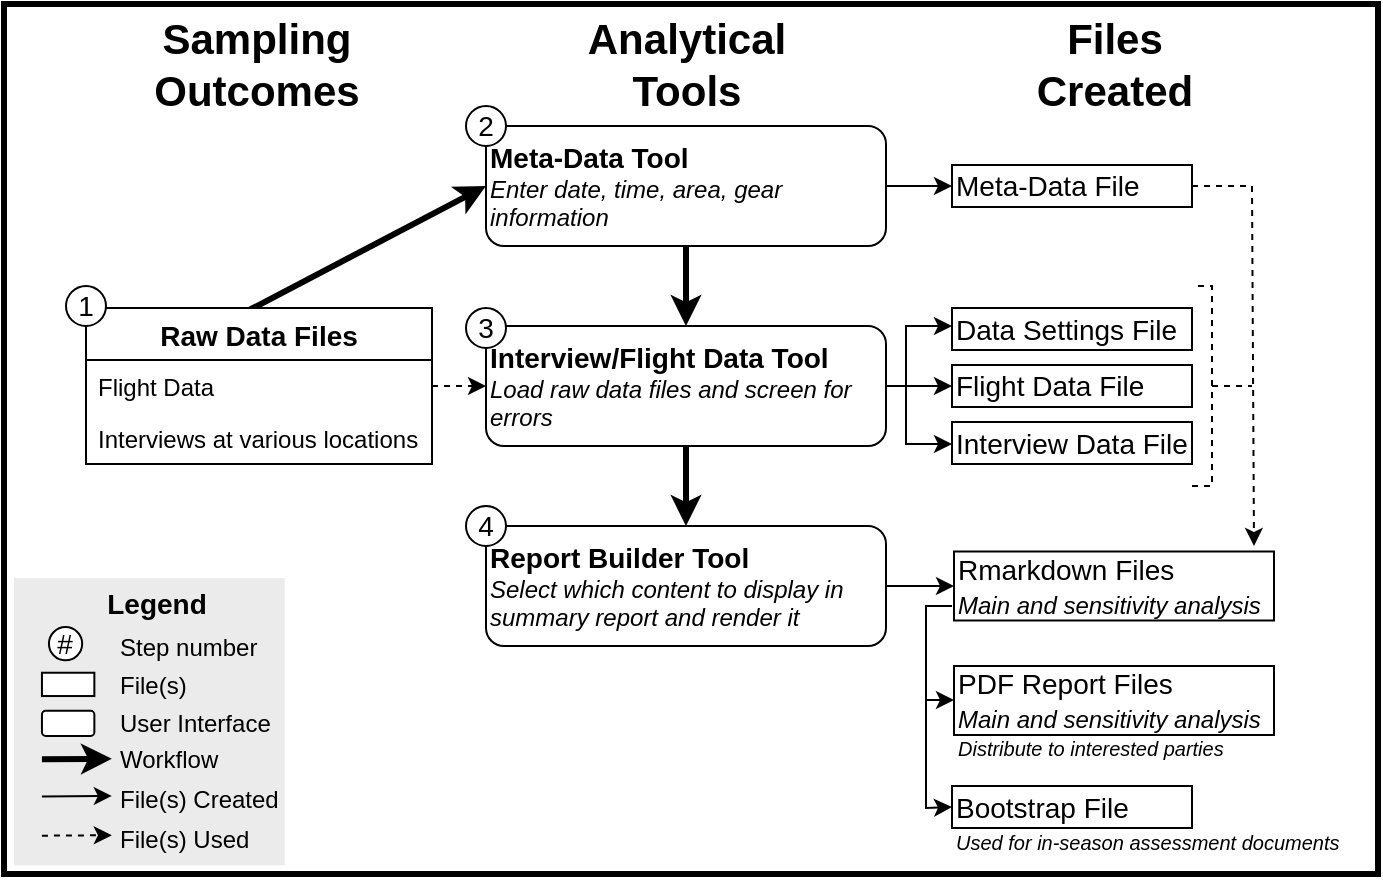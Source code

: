 <mxfile version="15.2.7" type="device"><diagram id="XVBUBhD31DlrurTuQs2F" name="Page-1"><mxGraphModel dx="951" dy="506" grid="0" gridSize="10" guides="1" tooltips="1" connect="1" arrows="1" fold="1" page="1" pageScale="1" pageWidth="700" pageHeight="450" math="0" shadow="0"><root><mxCell id="0"/><mxCell id="1" parent="0"/><mxCell id="xm6HceiHwWhG_js6sQOh-82" value="" style="rounded=0;whiteSpace=wrap;html=1;fontSize=21;fillColor=#FFFFFF;align=left;strokeWidth=3;" vertex="1" parent="1"><mxGeometry x="6" y="8" width="687" height="435" as="geometry"/></mxCell><mxCell id="xm6HceiHwWhG_js6sQOh-9" value="" style="edgeStyle=orthogonalEdgeStyle;rounded=0;orthogonalLoop=1;jettySize=auto;html=1;fontSize=14;strokeWidth=3;" edge="1" parent="1" source="xm6HceiHwWhG_js6sQOh-1" target="xm6HceiHwWhG_js6sQOh-2"><mxGeometry relative="1" as="geometry"/></mxCell><mxCell id="xm6HceiHwWhG_js6sQOh-21" value="" style="edgeStyle=orthogonalEdgeStyle;rounded=0;orthogonalLoop=1;jettySize=auto;html=1;fontSize=14;strokeWidth=1;" edge="1" parent="1" source="xm6HceiHwWhG_js6sQOh-1" target="xm6HceiHwWhG_js6sQOh-15"><mxGeometry relative="1" as="geometry"/></mxCell><mxCell id="xm6HceiHwWhG_js6sQOh-1" value="&lt;b&gt;&lt;font style=&quot;font-size: 14px&quot;&gt;Meta-Data Tool&lt;/font&gt;&lt;/b&gt;&lt;br&gt;&lt;i&gt;Enter date, time, area, gear information&lt;/i&gt;" style="rounded=1;whiteSpace=wrap;html=1;align=left;" vertex="1" parent="1"><mxGeometry x="247" y="69" width="200" height="60" as="geometry"/></mxCell><mxCell id="xm6HceiHwWhG_js6sQOh-18" value="" style="edgeStyle=orthogonalEdgeStyle;rounded=0;orthogonalLoop=1;jettySize=auto;html=1;fontSize=14;strokeWidth=1;" edge="1" parent="1" source="xm6HceiHwWhG_js6sQOh-2" target="xm6HceiHwWhG_js6sQOh-17"><mxGeometry relative="1" as="geometry"><Array as="points"><mxPoint x="457" y="199"/><mxPoint x="457" y="228"/></Array></mxGeometry></mxCell><mxCell id="xm6HceiHwWhG_js6sQOh-2" value="&lt;b&gt;&lt;font style=&quot;font-size: 14px&quot;&gt;Interview/Flight Data Tool&lt;/font&gt;&lt;/b&gt;&lt;br&gt;&lt;i&gt;Load raw data files and screen for errors&lt;/i&gt;" style="rounded=1;whiteSpace=wrap;html=1;align=left;" vertex="1" parent="1"><mxGeometry x="247" y="169" width="200" height="60" as="geometry"/></mxCell><mxCell id="xm6HceiHwWhG_js6sQOh-31" value="" style="edgeStyle=orthogonalEdgeStyle;rounded=0;orthogonalLoop=1;jettySize=auto;html=1;fontSize=14;strokeWidth=1;" edge="1" parent="1" source="xm6HceiHwWhG_js6sQOh-3" target="xm6HceiHwWhG_js6sQOh-25"><mxGeometry relative="1" as="geometry"/></mxCell><mxCell id="xm6HceiHwWhG_js6sQOh-3" value="&lt;b&gt;&lt;font style=&quot;font-size: 14px&quot;&gt;Report Builder Tool&lt;/font&gt;&lt;/b&gt;&lt;br&gt;&lt;i&gt;Select which content to display in summary report and render it&lt;/i&gt;" style="rounded=1;whiteSpace=wrap;html=1;align=left;" vertex="1" parent="1"><mxGeometry x="247" y="269" width="200" height="60" as="geometry"/></mxCell><mxCell id="xm6HceiHwWhG_js6sQOh-12" value="" style="edgeStyle=orthogonalEdgeStyle;rounded=0;orthogonalLoop=1;jettySize=auto;html=1;fontSize=14;strokeWidth=3;exitX=0.5;exitY=1;exitDx=0;exitDy=0;entryX=0.5;entryY=0;entryDx=0;entryDy=0;entryPerimeter=0;" edge="1" parent="1" source="xm6HceiHwWhG_js6sQOh-2" target="xm6HceiHwWhG_js6sQOh-3"><mxGeometry relative="1" as="geometry"><mxPoint x="357" y="205" as="sourcePoint"/><mxPoint x="357" y="245" as="targetPoint"/></mxGeometry></mxCell><mxCell id="xm6HceiHwWhG_js6sQOh-14" value="Data Settings File" style="rounded=0;whiteSpace=wrap;html=1;fontSize=14;fillColor=#FFFFFF;align=left;" vertex="1" parent="1"><mxGeometry x="480" y="160" width="120" height="21" as="geometry"/></mxCell><mxCell id="xm6HceiHwWhG_js6sQOh-15" value="Meta-Data File" style="rounded=0;whiteSpace=wrap;html=1;fontSize=14;fillColor=#FFFFFF;align=left;" vertex="1" parent="1"><mxGeometry x="480" y="88.5" width="120" height="21" as="geometry"/></mxCell><mxCell id="xm6HceiHwWhG_js6sQOh-16" value="Flight Data File" style="rounded=0;whiteSpace=wrap;html=1;fontSize=14;fillColor=#FFFFFF;align=left;" vertex="1" parent="1"><mxGeometry x="480" y="188.5" width="120" height="21" as="geometry"/></mxCell><mxCell id="xm6HceiHwWhG_js6sQOh-17" value="Interview Data File" style="rounded=0;whiteSpace=wrap;html=1;fontSize=14;fillColor=#FFFFFF;align=left;" vertex="1" parent="1"><mxGeometry x="480" y="217" width="120" height="21" as="geometry"/></mxCell><mxCell id="xm6HceiHwWhG_js6sQOh-19" value="" style="edgeStyle=orthogonalEdgeStyle;rounded=0;orthogonalLoop=1;jettySize=auto;html=1;fontSize=14;strokeWidth=1;" edge="1" parent="1" target="xm6HceiHwWhG_js6sQOh-14"><mxGeometry relative="1" as="geometry"><mxPoint x="457" y="199" as="sourcePoint"/><mxPoint x="497" y="169" as="targetPoint"/><Array as="points"><mxPoint x="457" y="169"/></Array></mxGeometry></mxCell><mxCell id="xm6HceiHwWhG_js6sQOh-25" value="Rmarkdown Files&lt;br&gt;&lt;i&gt;&lt;font style=&quot;font-size: 12px&quot;&gt;Main and sensitivity analysis&lt;/font&gt;&lt;/i&gt;" style="rounded=0;whiteSpace=wrap;html=1;fontSize=14;fillColor=#FFFFFF;align=left;" vertex="1" parent="1"><mxGeometry x="481" y="281.75" width="160" height="34.5" as="geometry"/></mxCell><mxCell id="xm6HceiHwWhG_js6sQOh-30" value="Bootstrap File" style="rounded=0;whiteSpace=wrap;html=1;fontSize=14;fillColor=#FFFFFF;align=left;" vertex="1" parent="1"><mxGeometry x="480" y="399" width="120" height="21" as="geometry"/></mxCell><mxCell id="xm6HceiHwWhG_js6sQOh-32" value="PDF Report Files&lt;br&gt;&lt;i&gt;&lt;font style=&quot;font-size: 12px&quot;&gt;Main and sensitivity analysis&lt;/font&gt;&lt;/i&gt;" style="rounded=0;whiteSpace=wrap;html=1;fontSize=14;fillColor=#FFFFFF;align=left;" vertex="1" parent="1"><mxGeometry x="481" y="339" width="160" height="34.5" as="geometry"/></mxCell><mxCell id="xm6HceiHwWhG_js6sQOh-34" value="" style="endArrow=classic;html=1;fontSize=14;strokeWidth=1;rounded=0;entryX=0;entryY=0.5;entryDx=0;entryDy=0;" edge="1" parent="1" target="xm6HceiHwWhG_js6sQOh-30"><mxGeometry width="50" height="50" relative="1" as="geometry"><mxPoint x="480" y="309" as="sourcePoint"/><mxPoint x="450" y="409" as="targetPoint"/><Array as="points"><mxPoint x="467" y="309"/><mxPoint x="467" y="410"/></Array></mxGeometry></mxCell><mxCell id="xm6HceiHwWhG_js6sQOh-38" value="" style="endArrow=none;html=1;fontSize=14;strokeWidth=1;rounded=0;dashed=1;" edge="1" parent="1"><mxGeometry width="50" height="50" relative="1" as="geometry"><mxPoint x="600" y="249" as="sourcePoint"/><mxPoint x="600" y="149" as="targetPoint"/><Array as="points"><mxPoint x="610" y="249"/><mxPoint x="610" y="149"/></Array></mxGeometry></mxCell><mxCell id="xm6HceiHwWhG_js6sQOh-41" value="" style="endArrow=classic;html=1;fontSize=14;strokeWidth=1;rounded=0;dashed=1;" edge="1" parent="1"><mxGeometry width="50" height="50" relative="1" as="geometry"><mxPoint x="600" y="99" as="sourcePoint"/><mxPoint x="631" y="279" as="targetPoint"/><Array as="points"><mxPoint x="630" y="99"/></Array></mxGeometry></mxCell><mxCell id="xm6HceiHwWhG_js6sQOh-42" value="" style="endArrow=none;html=1;dashed=1;fontSize=14;strokeWidth=1;" edge="1" parent="1"><mxGeometry width="50" height="50" relative="1" as="geometry"><mxPoint x="610" y="199" as="sourcePoint"/><mxPoint x="630" y="199" as="targetPoint"/></mxGeometry></mxCell><mxCell id="xm6HceiHwWhG_js6sQOh-44" value="4" style="ellipse;whiteSpace=wrap;html=1;aspect=fixed;rounded=0;fontSize=14;fillColor=#FFFFFF;" vertex="1" parent="1"><mxGeometry x="237" y="259" width="20" height="20" as="geometry"/></mxCell><mxCell id="xm6HceiHwWhG_js6sQOh-45" value="3" style="ellipse;whiteSpace=wrap;html=1;aspect=fixed;rounded=0;fontSize=14;fillColor=#FFFFFF;" vertex="1" parent="1"><mxGeometry x="237" y="160" width="20" height="20" as="geometry"/></mxCell><mxCell id="xm6HceiHwWhG_js6sQOh-46" value="2" style="ellipse;whiteSpace=wrap;html=1;aspect=fixed;rounded=0;fontSize=14;fillColor=#FFFFFF;" vertex="1" parent="1"><mxGeometry x="237" y="59" width="20" height="20" as="geometry"/></mxCell><mxCell id="xm6HceiHwWhG_js6sQOh-48" value="" style="endArrow=classic;html=1;dashed=1;fontSize=14;strokeWidth=1;exitX=1;exitY=0.5;exitDx=0;exitDy=0;" edge="1" parent="1" source="xm6HceiHwWhG_js6sQOh-6"><mxGeometry width="50" height="50" relative="1" as="geometry"><mxPoint x="247" y="249" as="sourcePoint"/><mxPoint x="247" y="199" as="targetPoint"/></mxGeometry></mxCell><mxCell id="xm6HceiHwWhG_js6sQOh-54" value="" style="endArrow=classic;html=1;fontSize=10;strokeWidth=3;entryX=0;entryY=0.5;entryDx=0;entryDy=0;" edge="1" parent="1" target="xm6HceiHwWhG_js6sQOh-1"><mxGeometry width="50" height="50" relative="1" as="geometry"><mxPoint x="121" y="165" as="sourcePoint"/><mxPoint x="177" y="110" as="targetPoint"/></mxGeometry></mxCell><mxCell id="xm6HceiHwWhG_js6sQOh-49" value="Distribute to interested parties" style="text;html=1;align=left;verticalAlign=middle;resizable=0;points=[];autosize=1;strokeColor=none;fillColor=none;fontSize=10;fontStyle=2" vertex="1" parent="1"><mxGeometry x="481" y="369.5" width="150" height="20" as="geometry"/></mxCell><mxCell id="xm6HceiHwWhG_js6sQOh-50" value="Used for in-season assessment documents" style="text;html=1;align=left;verticalAlign=middle;resizable=0;points=[];autosize=1;strokeColor=none;fillColor=none;fontSize=10;fontStyle=2" vertex="1" parent="1"><mxGeometry x="480" y="417" width="210" height="20" as="geometry"/></mxCell><mxCell id="xm6HceiHwWhG_js6sQOh-69" value="" style="group;strokeWidth=1;strokeColor=none;" vertex="1" connectable="0" parent="1"><mxGeometry x="11" y="296" width="145" height="151" as="geometry"/></mxCell><mxCell id="xm6HceiHwWhG_js6sQOh-67" value="" style="rounded=0;whiteSpace=wrap;html=1;fontSize=10;fillColor=#EBEBEB;align=left;strokeColor=none;" vertex="1" parent="xm6HceiHwWhG_js6sQOh-69"><mxGeometry y="-0.951" width="135.392" height="143.628" as="geometry"/></mxCell><mxCell id="xm6HceiHwWhG_js6sQOh-66" value="" style="group" vertex="1" connectable="0" parent="xm6HceiHwWhG_js6sQOh-69"><mxGeometry x="13.976" y="23.542" width="131.024" height="127.458" as="geometry"/></mxCell><mxCell id="xm6HceiHwWhG_js6sQOh-51" value="#" style="ellipse;whiteSpace=wrap;html=1;aspect=fixed;rounded=0;fontSize=14;fillColor=#FFFFFF;" vertex="1" parent="xm6HceiHwWhG_js6sQOh-66"><mxGeometry x="3.494" width="16.617" height="16.617" as="geometry"/></mxCell><mxCell id="xm6HceiHwWhG_js6sQOh-52" value="" style="rounded=0;whiteSpace=wrap;html=1;fontSize=10;fillColor=#FFFFFF;align=left;" vertex="1" parent="xm6HceiHwWhG_js6sQOh-66"><mxGeometry x="9.93e-14" y="22.828" width="26.205" height="11.652" as="geometry"/></mxCell><mxCell id="xm6HceiHwWhG_js6sQOh-53" value="" style="rounded=1;whiteSpace=wrap;html=1;fontSize=10;fillColor=#FFFFFF;align=left;" vertex="1" parent="xm6HceiHwWhG_js6sQOh-66"><mxGeometry x="9.93e-14" y="41.852" width="26.205" height="12.603" as="geometry"/></mxCell><mxCell id="xm6HceiHwWhG_js6sQOh-55" value="" style="endArrow=classic;html=1;fontSize=10;strokeWidth=3;" edge="1" parent="xm6HceiHwWhG_js6sQOh-66"><mxGeometry width="50" height="50" relative="1" as="geometry"><mxPoint y="66.107" as="sourcePoint"/><mxPoint x="34.94" y="65.869" as="targetPoint"/></mxGeometry></mxCell><mxCell id="xm6HceiHwWhG_js6sQOh-57" value="" style="endArrow=classic;html=1;fontSize=10;strokeWidth=1;" edge="1" parent="xm6HceiHwWhG_js6sQOh-66"><mxGeometry width="50" height="50" relative="1" as="geometry"><mxPoint y="84.655" as="sourcePoint"/><mxPoint x="34.94" y="84.417" as="targetPoint"/></mxGeometry></mxCell><mxCell id="xm6HceiHwWhG_js6sQOh-58" value="" style="endArrow=classic;html=1;fontSize=10;strokeWidth=1;dashed=1;" edge="1" parent="xm6HceiHwWhG_js6sQOh-66"><mxGeometry width="50" height="50" relative="1" as="geometry"><mxPoint y="104.307" as="sourcePoint"/><mxPoint x="34.94" y="104.069" as="targetPoint"/></mxGeometry></mxCell><mxCell id="xm6HceiHwWhG_js6sQOh-59" value="&lt;font style=&quot;font-size: 12px&quot;&gt;Step number&lt;/font&gt;" style="text;html=1;align=left;verticalAlign=middle;resizable=0;points=[];autosize=1;strokeColor=none;fillColor=none;fontSize=10;" vertex="1" parent="xm6HceiHwWhG_js6sQOh-66"><mxGeometry x="36.687" width="80" height="20" as="geometry"/></mxCell><mxCell id="xm6HceiHwWhG_js6sQOh-61" value="&lt;font style=&quot;font-size: 12px&quot;&gt;File(s)&lt;/font&gt;" style="text;html=1;align=left;verticalAlign=middle;resizable=0;points=[];autosize=1;strokeColor=none;fillColor=none;fontSize=10;" vertex="1" parent="xm6HceiHwWhG_js6sQOh-66"><mxGeometry x="36.687" y="20.089" width="44" height="18" as="geometry"/></mxCell><mxCell id="xm6HceiHwWhG_js6sQOh-62" value="&lt;font style=&quot;font-size: 12px&quot;&gt;User Interface&lt;/font&gt;" style="text;html=1;align=left;verticalAlign=middle;resizable=0;points=[];autosize=1;strokeColor=none;fillColor=none;fontSize=10;" vertex="1" parent="xm6HceiHwWhG_js6sQOh-66"><mxGeometry x="36.687" y="38.646" width="90" height="20" as="geometry"/></mxCell><mxCell id="xm6HceiHwWhG_js6sQOh-63" value="&lt;font style=&quot;font-size: 12px&quot;&gt;Workflow&lt;/font&gt;" style="text;html=1;align=left;verticalAlign=middle;resizable=0;points=[];autosize=1;strokeColor=none;fillColor=none;fontSize=10;" vertex="1" parent="xm6HceiHwWhG_js6sQOh-66"><mxGeometry x="36.687" y="57.67" width="59" height="18" as="geometry"/></mxCell><mxCell id="xm6HceiHwWhG_js6sQOh-64" value="&lt;span style=&quot;font-size: 12px&quot;&gt;File(s) Created&lt;/span&gt;" style="text;html=1;align=left;verticalAlign=middle;resizable=0;points=[];autosize=1;strokeColor=none;fillColor=none;fontSize=10;" vertex="1" parent="xm6HceiHwWhG_js6sQOh-66"><mxGeometry x="36.687" y="77.283" width="89" height="18" as="geometry"/></mxCell><mxCell id="xm6HceiHwWhG_js6sQOh-65" value="&lt;span style=&quot;font-size: 12px&quot;&gt;File(s) Used&lt;/span&gt;" style="text;html=1;align=left;verticalAlign=middle;resizable=0;points=[];autosize=1;strokeColor=none;fillColor=none;fontSize=10;" vertex="1" parent="xm6HceiHwWhG_js6sQOh-66"><mxGeometry x="36.687" y="97.258" width="75" height="18" as="geometry"/></mxCell><mxCell id="xm6HceiHwWhG_js6sQOh-68" value="&lt;font style=&quot;font-size: 14px&quot;&gt;&lt;b&gt;Legend&lt;/b&gt;&lt;/font&gt;" style="text;html=1;align=center;verticalAlign=middle;resizable=0;points=[];autosize=1;strokeColor=none;fillColor=none;fontSize=10;" vertex="1" parent="xm6HceiHwWhG_js6sQOh-69"><mxGeometry x="41.491" y="2.854" width="60" height="18" as="geometry"/></mxCell><mxCell id="xm6HceiHwWhG_js6sQOh-70" value="" style="endArrow=classic;html=1;fontSize=10;strokeWidth=1;" edge="1" parent="1" target="xm6HceiHwWhG_js6sQOh-16"><mxGeometry width="50" height="50" relative="1" as="geometry"><mxPoint x="457" y="199" as="sourcePoint"/><mxPoint x="512" y="194" as="targetPoint"/></mxGeometry></mxCell><mxCell id="xm6HceiHwWhG_js6sQOh-71" value="&lt;font style=&quot;font-size: 21px;&quot;&gt;Sampling Outcomes&lt;/font&gt;" style="text;html=1;strokeColor=none;fillColor=none;align=center;verticalAlign=middle;whiteSpace=wrap;rounded=0;fontSize=21;fontStyle=1" vertex="1" parent="1"><mxGeometry x="55.75" y="11" width="152.5" height="54" as="geometry"/></mxCell><mxCell id="xm6HceiHwWhG_js6sQOh-72" value="&lt;font style=&quot;font-size: 21px&quot;&gt;Analytical Tools&lt;/font&gt;" style="text;html=1;strokeColor=none;fillColor=none;align=center;verticalAlign=middle;whiteSpace=wrap;rounded=0;fontSize=21;fontStyle=1" vertex="1" parent="1"><mxGeometry x="271" y="11" width="152.5" height="54" as="geometry"/></mxCell><mxCell id="xm6HceiHwWhG_js6sQOh-73" value="&lt;font style=&quot;font-size: 21px&quot;&gt;Files&lt;br&gt;Created&lt;/font&gt;" style="text;html=1;strokeColor=none;fillColor=none;align=center;verticalAlign=middle;whiteSpace=wrap;rounded=0;fontSize=21;fontStyle=1" vertex="1" parent="1"><mxGeometry x="484.75" y="11" width="152.5" height="54" as="geometry"/></mxCell><mxCell id="xm6HceiHwWhG_js6sQOh-81" value="" style="endArrow=classic;html=1;fontSize=21;strokeWidth=1;" edge="1" parent="1"><mxGeometry width="50" height="50" relative="1" as="geometry"><mxPoint x="467" y="356" as="sourcePoint"/><mxPoint x="481" y="356" as="targetPoint"/></mxGeometry></mxCell><mxCell id="xm6HceiHwWhG_js6sQOh-5" value="Raw Data Files" style="swimlane;fontStyle=1;childLayout=stackLayout;horizontal=1;startSize=26;horizontalStack=0;resizeParent=1;resizeParentMax=0;resizeLast=0;collapsible=1;marginBottom=0;rounded=0;fontSize=14;fillColor=#FFFFFF;" vertex="1" parent="1"><mxGeometry x="47" y="160" width="173" height="78" as="geometry"><mxRectangle x="50" y="30" width="110" height="26" as="alternateBounds"/></mxGeometry></mxCell><mxCell id="xm6HceiHwWhG_js6sQOh-6" value="Flight Data" style="text;strokeColor=none;fillColor=none;align=left;verticalAlign=top;spacingLeft=4;spacingRight=4;overflow=hidden;rotatable=0;points=[[0,0.5],[1,0.5]];portConstraint=eastwest;" vertex="1" parent="xm6HceiHwWhG_js6sQOh-5"><mxGeometry y="26" width="173" height="26" as="geometry"/></mxCell><mxCell id="xm6HceiHwWhG_js6sQOh-7" value="Interviews at various locations" style="text;strokeColor=none;fillColor=none;align=left;verticalAlign=top;spacingLeft=4;spacingRight=4;overflow=hidden;rotatable=0;points=[[0,0.5],[1,0.5]];portConstraint=eastwest;" vertex="1" parent="xm6HceiHwWhG_js6sQOh-5"><mxGeometry y="52" width="173" height="26" as="geometry"/></mxCell><mxCell id="xm6HceiHwWhG_js6sQOh-43" value="1" style="ellipse;whiteSpace=wrap;html=1;aspect=fixed;rounded=0;fontSize=14;fillColor=#FFFFFF;" vertex="1" parent="1"><mxGeometry x="37" y="149" width="20" height="20" as="geometry"/></mxCell></root></mxGraphModel></diagram></mxfile>
